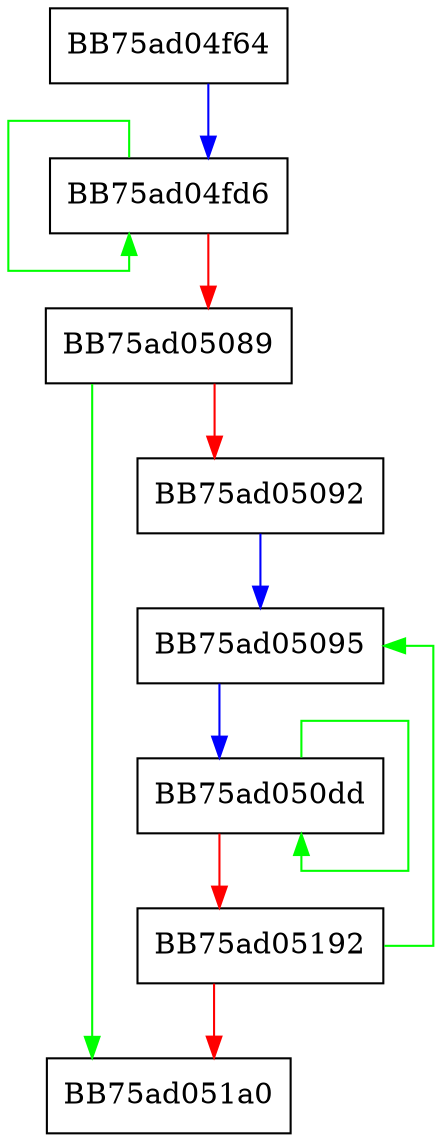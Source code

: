 digraph SymCryptScsTableLoadC {
  node [shape="box"];
  graph [splines=ortho];
  BB75ad04f64 -> BB75ad04fd6 [color="blue"];
  BB75ad04fd6 -> BB75ad04fd6 [color="green"];
  BB75ad04fd6 -> BB75ad05089 [color="red"];
  BB75ad05089 -> BB75ad051a0 [color="green"];
  BB75ad05089 -> BB75ad05092 [color="red"];
  BB75ad05092 -> BB75ad05095 [color="blue"];
  BB75ad05095 -> BB75ad050dd [color="blue"];
  BB75ad050dd -> BB75ad050dd [color="green"];
  BB75ad050dd -> BB75ad05192 [color="red"];
  BB75ad05192 -> BB75ad05095 [color="green"];
  BB75ad05192 -> BB75ad051a0 [color="red"];
}